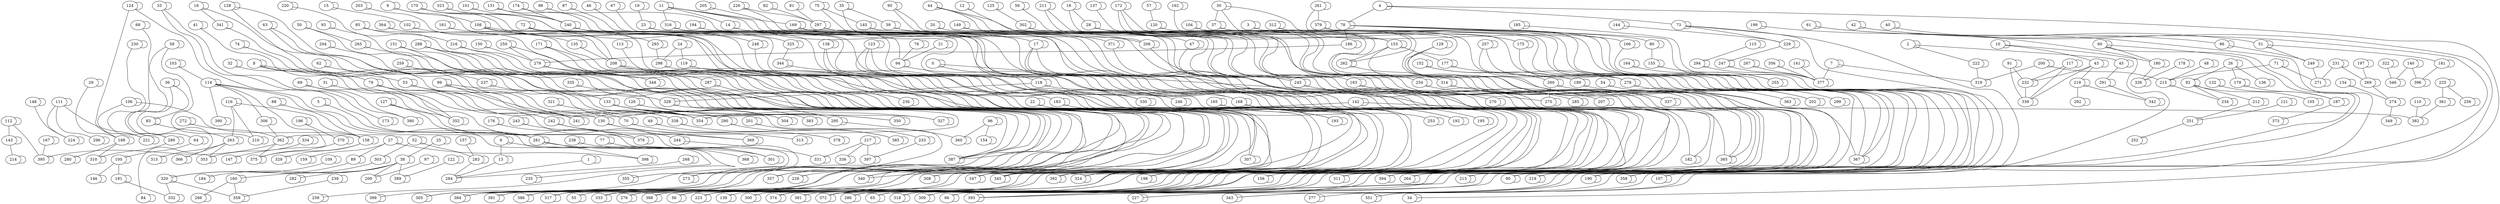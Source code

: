 graph "" {
	0	[Label=actually];
	0 -- 0	[weight=1.0000000000000002];
	118	[Label=getting];
	0 -- 118	[weight=0.5184793719059364];
	275	[Label=rest];
	0 -- 275	[weight=0.4917943148790059];
	1	[Label=afraid];
	1 -- 1	[weight=0.9999999999999999];
	284	[Label=running];
	1 -- 284	[weight=0.7430850123685239];
	2	[Label=air];
	2 -- 2	[weight=1.0];
	45	[Label=chair];
	2 -- 45	[weight=0.6727389260025353];
	222	[Label=nearby];
	2 -- 222	[weight=0.6234423742135993];
	3	[Label=alleycat];
	3 -- 3	[weight=1.0];
	393	[Label=worried];
	3 -- 393	[weight=0.35176992980293];
	4	[Label=anxious];
	4 -- 4	[weight=1.0];
	34	[Label=business];
	4 -- 34	[weight=0.6382157398302972];
	73	[Label=different];
	4 -- 73	[weight=0.5900364033755962];
	78	[Label=doors];
	4 -- 78	[weight=0.6340562818449448];
	5	[Label=anybody];
	5 -- 5	[weight=1.0000000000000002];
	281	[Label=rooms];
	5 -- 281	[weight=0.6287276913113607];
	6	[Label=apartment];
	6 -- 6	[weight=1.0000000000000004];
	13	[Label=away];
	6 -- 13	[weight=0.40933992674790703];
	301	[Label=shut];
	6 -- 301	[weight=0.8988728133355836];
	7	[Label=apparently];
	7 -- 7	[weight=0.9999999999999998];
	319	[Label=step];
	7 -- 319	[weight=0.6035989420491631];
	377	[Label=watch];
	7 -- 377	[weight=0.6157561174951187];
	8	[Label=area];
	8 -- 8	[weight=1.0];
	53	[Label=clothes];
	8 -- 53	[weight=0.5310673304967831];
	79	[Label=downtown];
	8 -- 79	[weight=0.6576168812175167];
	355	[Label=truck];
	8 -- 355	[weight=0.5018765678492997];
	9	[Label=ask];
	9 -- 9	[weight=1.0000000000000004];
	55	[Label=comes];
	9 -- 55	[weight=0.4252949275755974];
	108	[Label=forward];
	9 -- 108	[weight=0.8374298068238366];
	10	[Label=asks];
	10 -- 10	[weight=1.0];
	43	[Label=center];
	10 -- 43	[weight=0.4741146021460774];
	180	[Label=library];
	10 -- 180	[weight=0.7693738415573754];
	11	[Label=attention];
	11 -- 11	[weight=1.0000000000000002];
	14	[Label=awkward];
	11 -- 14	[weight=0.477410486086412];
	139	[Label=hand];
	11 -- 139	[weight=0.7095253153514114];
	169	[Label=kitchen];
	11 -- 169	[weight=0.6278545009259425];
	300	[Label=shows];
	11 -- 300	[weight=0.6217374445657617];
	316	[Label=starts];
	11 -- 316	[weight=0.5084429031686717];
	12	[Label=aware];
	12 -- 12	[weight=1.0000000000000002];
	365	[Label=visit];
	12 -- 365	[weight=0.9918607762864173];
	13 -- 13	[weight=0.9999999999999999];
	13 -- 284	[weight=0.5325508926936908];
	14 -- 14	[weight=1.0];
	17	[Label=bathroom];
	14 -- 17	[weight=0.7546619730560091];
	15	[Label=bad];
	15 -- 15	[weight=1.0000000000000002];
	102	[Label=feeling];
	15 -- 102	[weight=0.998518142573156];
	16	[Label=bag];
	16 -- 16	[weight=1.0];
	341	[Label=telling];
	16 -- 341	[weight=0.6228626739510776];
	399	[Label=younger];
	16 -- 399	[weight=0.7075234436136909];
	17 -- 17	[weight=1.0];
	56	[Label=comfortable];
	17 -- 56	[weight=0.9271494361834621];
	198	[Label=make];
	17 -- 198	[weight=0.618033075539047];
	223	[Label=neat];
	17 -- 223	[weight=0.6329558422289242];
	18	[Label=bed];
	18 -- 18	[weight=1.0];
	28	[Label=bright];
	18 -- 28	[weight=0.38521412293509644];
	65	[Label=cut];
	18 -- 65	[weight=0.9993082706025995];
	19	[Label=bedroom];
	19 -- 19	[weight=1.0];
	23	[Label=black];
	19 -- 23	[weight=0.9416827337506447];
	20	[Label=better];
	20 -- 20	[weight=0.9999999999999998];
	182	[Label=lights];
	20 -- 182	[weight=0.8421832738674153];
	21	[Label=big];
	21 -- 21	[weight=1.0000000000000002];
	94	[Label=fact];
	21 -- 94	[weight=0.7191527242671523];
	22	[Label=bit];
	22 -- 22	[weight=0.9999999999999999];
	193	[Label=looks];
	22 -- 193	[weight=0.9675632810611516];
	23 -- 23	[weight=1.0];
	324	[Label=straight];
	23 -- 324	[weight=0.7234930986671414];
	388	[Label=wonder];
	23 -- 388	[weight=0.6322526226728804];
	24	[Label=blonde];
	24 -- 24	[weight=0.9999999999999997];
	119	[Label=girl];
	24 -- 119	[weight=0.9956607114710626];
	298	[Label=short];
	24 -- 298	[weight=0.5455681905104807];
	25	[Label=blue];
	25 -- 25	[weight=1.0000000000000002];
	38	[Label=cars];
	25 -- 38	[weight=0.7992275766921279];
	26	[Label=boy];
	26 -- 26	[weight=0.9999999999999999];
	92	[Label=face];
	26 -- 92	[weight=0.9711051629631222];
	136	[Label=hair];
	26 -- 136	[weight=0.9239545291171968];
	179	[Label=let];
	26 -- 179	[weight=0.46802690940786507];
	27	[Label=break];
	27 -- 27	[weight=0.9999999999999997];
	89	[Label=everybody];
	27 -- 89	[weight=0.5014370635639898];
	159	[Label=including];
	27 -- 159	[weight=0.5972492672162015];
	398	[Label=young];
	27 -- 398	[weight=0.6976336893559213];
	28 -- 28	[weight=1.0];
	153	[Label=hotel];
	28 -- 153	[weight=0.4465802136192771];
	318	[Label=staying];
	28 -- 318	[weight=0.46424370925203845];
	29	[Label=broken];
	29 -- 29	[weight=1.0];
	188	[Label=living];
	29 -- 188	[weight=0.9798951956377036];
	30	[Label=brother];
	30 -- 30	[weight=1.0];
	37	[Label=care];
	30 -- 37	[weight=0.483541617508012];
	66	[Label=dad];
	30 -- 66	[weight=0.9027698658248398];
	213	[Label=mom];
	30 -- 213	[weight=0.9916841025868752];
	31	[Label=building];
	31 -- 31	[weight=0.9999999999999997];
	352	[Label=trees];
	31 -- 352	[weight=0.6760817509780115];
	32	[Label=buildings];
	32 -- 32	[weight=1.0000000000000002];
	32 -- 355	[weight=0.9883529050593678];
	33	[Label=bus];
	33 -- 33	[weight=1.0];
	173	[Label=late];
	33 -- 173	[weight=0.9958089975818197];
	380	[Label=way];
	33 -- 380	[weight=0.2910485312983738];
	34 -- 34	[weight=1.0];
	35	[Label=came];
	35 -- 35	[weight=1.0];
	39	[Label=case];
	35 -- 39	[weight=0.5472627877010482];
	374	[Label=wanted];
	35 -- 374	[weight=0.8473030661060983];
	36	[Label=car];
	36 -- 36	[weight=1.0];
	83	[Label=drive];
	36 -- 83	[weight=0.6237738330032475];
	84	[Label=driving];
	36 -- 84	[weight=0.9982937811850168];
	37 -- 37	[weight=1.0000000000000002];
	367	[Label=wait];
	37 -- 367	[weight=0.7141026651649189];
	38 -- 38	[weight=0.9999999999999999];
	160	[Label=inside];
	38 -- 160	[weight=0.8405475162758617];
	184	[Label=line];
	38 -- 184	[weight=0.8164482674474169];
	209	[Label=middle];
	38 -- 209	[weight=0.8754079377254194];
	282	[Label=round];
	38 -- 282	[weight=0.49931109011673086];
	389	[Label=wondering];
	38 -- 389	[weight=0.7340444076436743];
	39 -- 39	[weight=1.0];
	47	[Label=change];
	39 -- 47	[weight=0.5052628836556491];
	40	[Label=cat];
	40 -- 40	[weight=0.9999999999999998];
	351	[Label=tree];
	40 -- 351	[weight=0.9743430877884335];
	41	[Label=catch];
	41 -- 41	[weight=1.0];
	130	[Label=green];
	41 -- 130	[weight=0.8760589585440383];
	42	[Label=cats];
	42 -- 42	[weight=1.0000000000000002];
	51	[Label=clear];
	42 -- 51	[weight=0.5643851303361143];
	42 -- 351	[weight=0.964461039384316];
	43 -- 43	[weight=1.0];
	219	[Label=movie];
	43 -- 219	[weight=0.543235403188848];
	232	[Label=office];
	43 -- 232	[weight=0.6211508112247666];
	339	[Label=tall];
	43 -- 339	[weight=0.6211508112247666];
	44	[Label=certainly];
	44 -- 44	[weight=1.0];
	254	[Label=places];
	44 -- 254	[weight=0.5138933500567507];
	44 -- 365	[weight=0.5819771911198195];
	372	[Label=walls];
	44 -- 372	[weight=0.5223541848323829];
	45 -- 45	[weight=1.0];
	291	[Label=seat];
	45 -- 291	[weight=0.6290225308066782];
	46	[Label=chairs];
	46 -- 46	[weight=1.0];
	392	[Label=working];
	46 -- 392	[weight=0.7563972687358744];
	47 -- 47	[weight=1.0000000000000002];
	245	[Label=past];
	47 -- 245	[weight=0.6563379921477859];
	48	[Label=check];
	48 -- 48	[weight=1.0000000000000002];
	215	[Label=money];
	48 -- 215	[weight=0.9983544819899551];
	49	[Label=city];
	49 -- 49	[weight=1.0];
	378	[Label=watching];
	49 -- 378	[weight=0.877967579278105];
	50	[Label=class];
	50 -- 50	[weight=1.0];
	265	[Label=ready];
	50 -- 265	[weight=0.48615845370708705];
	273	[Label=remember];
	50 -- 273	[weight=0.9471177348627005];
	51 -- 51	[weight=0.9999999999999996];
	181	[Label=light];
	51 -- 181	[weight=0.43775688586937106];
	249	[Label=pick];
	51 -- 249	[weight=0.5181603207191476];
	52	[Label=close];
	52 -- 52	[weight=0.9999999999999998];
	283	[Label=run];
	52 -- 283	[weight=0.6220325885045699];
	303	[Label=sitting];
	52 -- 303	[weight=0.5171935348747838];
	53 -- 53	[weight=0.9999999999999996];
	70	[Label=definitely];
	53 -- 70	[weight=0.6230951515075958];
	338	[Label=talking];
	53 -- 338	[weight=0.5555796947587184];
	54	[Label=come];
	54 -- 54	[weight=0.9999999999999999];
	202	[Label=maybe];
	54 -- 202	[weight=0.5016963912250391];
	55 -- 55	[weight=0.9999999999999997];
	56 -- 56	[weight=1.0];
	57	[Label=coming];
	57 -- 57	[weight=0.9999999999999999];
	120	[Label=girls];
	57 -- 120	[weight=0.4949397799184835];
	58	[Label=concerned];
	58 -- 58	[weight=0.9999999999999999];
	64	[Label=course];
	58 -- 64	[weight=0.5215643698633333];
	210	[Label=mind];
	58 -- 210	[weight=0.5171079291390109];
	59	[Label=conversation];
	59 -- 59	[weight=1.0];
	314	[Label=start];
	59 -- 314	[weight=0.7958290037355665];
	60	[Label=corner];
	60 -- 60	[weight=0.9999999999999998];
	60 -- 180	[weight=0.9061420873079356];
	277	[Label=right];
	60 -- 277	[weight=0.5772658146097797];
	358	[Label=turn];
	60 -- 358	[weight=0.8113647923033762];
	61	[Label=counter];
	61 -- 61	[weight=1.0];
	86	[Label=eat];
	61 -- 86	[weight=0.8544742896249888];
	107	[Label=food];
	61 -- 107	[weight=0.9926602954154842];
	62	[Label=country];
	62 -- 62	[weight=1.0];
	237	[Label=ones];
	62 -- 237	[weight=0.7082778205408058];
	63	[Label=couple];
	63 -- 63	[weight=0.9999999999999999];
	133	[Label=guess];
	63 -- 133	[weight=0.581053157683802];
	387	[Label=women];
	63 -- 387	[weight=0.5177548017963738];
	64 -- 64	[weight=1.0000000000000002];
	100	[Label=father];
	64 -- 100	[weight=0.7598576320929784];
	65 -- 65	[weight=1.0];
	66 -- 66	[weight=0.9999999999999999];
	67	[Label=dark];
	67 -- 67	[weight=1.0000000000000002];
	67 -- 392	[weight=0.48907004390278136];
	68	[Label=day];
	68 -- 68	[weight=1.0];
	289	[Label=scene];
	68 -- 289	[weight=0.9917574916808243];
	69	[Label=decide];
	69 -- 69	[weight=1.0000000000000002];
	69 -- 352	[weight=0.4977904567584083];
	69 -- 380	[weight=0.45929844966911465];
	70 -- 70	[weight=1.0000000000000002];
	70 -- 378	[weight=0.6474864735709136];
	71	[Label=desk];
	71 -- 71	[weight=1.0];
	71 -- 215	[weight=0.5013405732952794];
	271	[Label=regular];
	71 -- 271	[weight=0.7242397008135304];
	72	[Label=did];
	72 -- 72	[weight=1.0000000000000004];
	183	[Label=like];
	72 -- 183	[weight=0.44446247066325767];
	345	[Label=think];
	72 -- 345	[weight=0.4763980641943573];
	73 -- 73	[weight=1.0];
	190	[Label=look];
	73 -- 190	[weight=0.5073151855237719];
	229	[Label=notice];
	73 -- 229	[weight=0.8093217813685624];
	343	[Label=thing];
	73 -- 343	[weight=0.7407167869651469];
	74	[Label=does];
	74 -- 74	[weight=1.0000000000000002];
	74 -- 338	[weight=0.43410664872430593];
	75	[Label=dog];
	75 -- 75	[weight=1.0];
	145	[Label=head];
	75 -- 145	[weight=0.981051285253194];
	206	[Label=meet];
	75 -- 206	[weight=0.47737840502619894];
	76	[Label=doing];
	76 -- 76	[weight=1.0];
	76 -- 94	[weight=0.7158174168220549];
	77	[Label=door];
	77 -- 77	[weight=1.0];
	77 -- 301	[weight=0.9932397410569478];
	78 -- 78	[weight=0.9999999999999999];
	80	[Label=dream];
	78 -- 80	[weight=0.6370535201961786];
	90	[Label=exactly];
	78 -- 90	[weight=0.5239787586817423];
	166	[Label=kid];
	78 -- 166	[weight=0.9567136860782376];
	186	[Label=live];
	78 -- 186	[weight=0.5980919718128558];
	227	[Label=nice];
	78 -- 227	[weight=0.560820194347813];
	79 -- 79	[weight=0.9999999999999999];
	241	[Label=park];
	79 -- 241	[weight=0.9009750333800598];
	242	[Label=parking];
	79 -- 242	[weight=0.9557664741341169];
	79 -- 352	[weight=0.753530596812052];
	80 -- 80	[weight=0.9999999999999999];
	155	[Label=houses];
	80 -- 155	[weight=0.648860351884157];
	81	[Label=dress];
	81 -- 81	[weight=0.9999999999999998];
	297	[Label=shirt];
	81 -- 297	[weight=0.9841832955285656];
	82	[Label=dressed];
	82 -- 82	[weight=0.9999999999999997];
	82 -- 297	[weight=0.6860510383613873];
	83 -- 83	[weight=0.9999999999999999];
	263	[Label=quiet];
	83 -- 263	[weight=0.4186858516963489];
	84 -- 84	[weight=1.0000000000000002];
	85	[Label=early];
	85 -- 85	[weight=0.9999999999999999];
	216	[Label=morning];
	85 -- 216	[weight=0.921669299076044];
	384	[Label=window];
	85 -- 384	[weight=0.5061118866971773];
	86 -- 86	[weight=1.0];
	86 -- 249	[weight=0.4962378895070191];
	87	[Label=end];
	87 -- 87	[weight=0.9999999999999999];
	87 -- 94	[weight=0.5819983393288786];
	88	[Label=especially];
	88 -- 88	[weight=1.0000000000000002];
	158	[Label=idea];
	88 -- 158	[weight=0.6496205235041977];
	89 -- 89	[weight=1.0];
	320	[Label=steps];
	89 -- 320	[weight=0.5462677317198403];
	90 -- 90	[weight=1.0];
	91	[Label=expect];
	91 -- 91	[weight=0.9999999999999998];
	91 -- 232	[weight=0.5785761833390668];
	91 -- 339	[weight=0.5785761833390668];
	92 -- 92	[weight=1.0];
	105	[Label=fine];
	92 -- 105	[weight=0.5834701039032877];
	212	[Label=mirror];
	92 -- 212	[weight=0.7677174303034667];
	234	[Label=okay];
	92 -- 234	[weight=0.5069173679807341];
	93	[Label=facing];
	93 -- 93	[weight=0.9999999999999997];
	93 -- 384	[weight=0.9315123406722061];
	94 -- 94	[weight=1.0000000000000002];
	168	[Label=kind];
	94 -- 168	[weight=0.8266464413107601];
	95	[Label=fair];
	95 -- 95	[weight=1.0];
	95 -- 182	[weight=0.8179563043782233];
	95 -- 245	[weight=0.5548107604506826];
	96	[Label=family];
	96 -- 96	[weight=0.9999999999999999];
	154	[Label=house];
	96 -- 154	[weight=0.7527527991302009];
	360	[Label=tv];
	96 -- 360	[weight=0.6121139180000414];
	97	[Label=fancy];
	97 -- 97	[weight=1.0000000000000002];
	97 -- 209	[weight=0.8721282214376671];
	98	[Label=far];
	98 -- 98	[weight=1.0000000000000002];
	98 -- 392	[weight=0.5232217006366422];
	99	[Label=fast];
	99 -- 99	[weight=1.0000000000000002];
	99 -- 241	[weight=0.5868268168822354];
	328	[Label=suddenly];
	99 -- 328	[weight=0.7266285349312086];
	354	[Label=trouble];
	99 -- 354	[weight=0.6352185607718299];
	100 -- 100	[weight=0.9999999999999999];
	146	[Label=hear];
	100 -- 146	[weight=0.9201599604503462];
	191	[Label=looked];
	100 -- 191	[weight=0.5116136743208946];
	101	[Label=feel];
	101 -- 101	[weight=0.9999999999999999];
	240	[Label=paper];
	101 -- 240	[weight=0.45262851102592055];
	102 -- 102	[weight=1.0000000000000002];
	135	[Label=guys];
	102 -- 135	[weight=0.6238299438420313];
	103	[Label=figure];
	103 -- 103	[weight=0.9999999999999999];
	114	[Label=furniture];
	103 -- 114	[weight=0.49247052660889357];
	104	[Label=finally];
	104 -- 104	[weight=0.9999999999999998];
	175	[Label=leave];
	104 -- 175	[weight=0.7737962919547361];
	105 -- 105	[weight=0.9999999999999998];
	106	[Label=floor];
	106 -- 106	[weight=1.0];
	106 -- 158	[weight=0.8250725025581076];
	221	[Label=near];
	106 -- 221	[weight=0.6329019568137385];
	107 -- 107	[weight=1.0];
	108 -- 108	[weight=1.0];
	293	[Label=seeing];
	108 -- 293	[weight=0.9659447986964134];
	333	[Label=tables];
	108 -- 333	[weight=0.6544982086485446];
	347	[Label=thinks];
	108 -- 347	[weight=0.6067227891371284];
	109	[Label=friend];
	109 -- 109	[weight=1.0000000000000002];
	109 -- 320	[weight=0.8100730301321489];
	110	[Label=friendly];
	110 -- 110	[weight=1.0000000000000002];
	382	[Label=went];
	110 -- 382	[weight=0.4219377148270177];
	111	[Label=friends];
	111 -- 111	[weight=0.9999999999999999];
	111 -- 221	[weight=0.5135966514708095];
	224	[Label=need];
	111 -- 224	[weight=0.92068085302291];
	296	[Label=setting];
	111 -- 296	[weight=0.5960714350212288];
	112	[Label=fun];
	112 -- 112	[weight=0.9999999999999998];
	143	[Label=hard];
	112 -- 143	[weight=0.48003083682717446];
	395	[Label=yard];
	112 -- 395	[weight=0.5873725319787862];
	113	[Label=funny];
	113 -- 113	[weight=1.0];
	386	[Label=woman];
	113 -- 386	[weight=0.8157512764281543];
	114 -- 114	[weight=1.0000000000000002];
	147	[Label=heavy];
	114 -- 147	[weight=0.7720970344359837];
	235	[Label=old];
	114 -- 235	[weight=0.5489474276252754];
	258	[Label=probably];
	114 -- 258	[weight=0.5139910376816076];
	306	[Label=somewhat];
	114 -- 306	[weight=0.4902141992073022];
	390	[Label=wood];
	114 -- 390	[weight=0.9959226244403684];
	115	[Label=garage];
	115 -- 115	[weight=0.9999999999999998];
	294	[Label=seen];
	115 -- 294	[weight=0.7218000058615018];
	116	[Label=george];
	116 -- 116	[weight=1.0];
	116 -- 158	[weight=0.6374238752966656];
	116 -- 210	[weight=0.6345461108358588];
	116 -- 263	[weight=0.6264522946122342];
	117	[Label=gets];
	117 -- 117	[weight=0.9999999999999998];
	117 -- 232	[weight=0.5200891824609037];
	117 -- 339	[weight=0.5200891824609037];
	118 -- 118	[weight=0.9999999999999998];
	253	[Label=place];
	118 -- 253	[weight=0.47485419371898496];
	118 -- 328	[weight=0.5050128966744709];
	119 -- 119	[weight=0.9999999999999999];
	317	[Label=stay];
	119 -- 317	[weight=0.5149644961594221];
	120 -- 120	[weight=1.0000000000000002];
	278	[Label=road];
	120 -- 278	[weight=0.9858164627932932];
	121	[Label=glass];
	121 -- 121	[weight=0.9999999999999999];
	251	[Label=piece];
	121 -- 251	[weight=0.9807355644499036];
	122	[Label=goes];
	122 -- 122	[weight=0.9999999999999997];
	122 -- 389	[weight=0.49107256072837574];
	123	[Label=going];
	123 -- 123	[weight=0.9999999999999998];
	123 -- 168	[weight=0.7411723283994842];
	246	[Label=people];
	123 -- 246	[weight=0.7544909433966492];
	330	[Label=sure];
	123 -- 330	[weight=0.6860539320732869];
	124	[Label=gone];
	124 -- 124	[weight=1.0];
	124 -- 188	[weight=0.5050848963921891];
	124 -- 281	[weight=0.5479562300815601];
	125	[Label=good];
	125 -- 125	[weight=1.0000000000000002];
	302	[Label=sit];
	125 -- 302	[weight=0.7201907184864856];
	126	[Label=got];
	126 -- 126	[weight=1.0];
	350	[Label=town];
	126 -- 350	[weight=0.5889982182697562];
	127	[Label=gotten];
	127 -- 127	[weight=0.9999999999999999];
	127 -- 281	[weight=0.5415505506867838];
	376	[Label=wants];
	127 -- 376	[weight=0.5467506174396013];
	128	[Label=grab];
	128 -- 128	[weight=1.0];
	327	[Label=stuff];
	128 -- 327	[weight=0.5240054086408767];
	128 -- 354	[weight=0.8753853152967831];
	129	[Label=great];
	129 -- 129	[weight=1.0000000000000002];
	129 -- 367	[weight=0.5944737609385625];
	129 -- 372	[weight=0.5229155293125746];
	130 -- 130	[weight=1.0];
	313	[Label=standing];
	130 -- 313	[weight=0.4890096868322182];
	369	[Label=walk];
	130 -- 369	[weight=0.6172489604933594];
	131	[Label=ground];
	131 -- 131	[weight=0.9999999999999999];
	131 -- 240	[weight=0.5730913857296154];
	131 -- 388	[weight=0.5375165525263851];
	132	[Label=group];
	132 -- 132	[weight=1.0];
	187	[Label=lives];
	132 -- 187	[weight=0.9928334264173956];
	133 -- 133	[weight=1.0000000000000002];
	295	[Label=set];
	133 -- 295	[weight=0.48250552212310954];
	304	[Label=small];
	133 -- 304	[weight=0.70289667464931];
	133 -- 327	[weight=0.6329555130731357];
	133 -- 350	[weight=0.7603979947852039];
	383	[Label=white];
	133 -- 383	[weight=0.8733623296609716];
	134	[Label=guy];
	134 -- 134	[weight=1.0];
	274	[Label=reminds];
	134 -- 274	[weight=0.38225188081777167];
	135 -- 135	[weight=0.9999999999999999];
	208	[Label=men];
	135 -- 208	[weight=0.6630768393427455];
	136 -- 136	[weight=0.9999999999999999];
	137	[Label=hall];
	137 -- 137	[weight=0.9999999999999999];
	137 -- 153	[weight=0.8547263546113378];
	138	[Label=hallway];
	138 -- 138	[weight=1.0];
	276	[Label=restaurant];
	138 -- 276	[weight=0.9925046488328529];
	138 -- 333	[weight=0.5066908394375217];
	139 -- 139	[weight=0.9999999999999997];
	140	[Label=hands];
	140 -- 140	[weight=1.0];
	346	[Label=thinking];
	140 -- 346	[weight=0.8607293427007648];
	396	[Label=yellow];
	140 -- 396	[weight=0.49111932051427803];
	141	[Label=hanging];
	141 -- 141	[weight=1.0];
	141 -- 377	[weight=0.6314992040157892];
	142	[Label=happened];
	142 -- 142	[weight=0.9999999999999998];
	142 -- 354	[weight=0.5682641571124502];
	142 -- 382	[weight=0.5587634596263051];
	143 -- 143	[weight=0.9999999999999998];
	214	[Label=moment];
	143 -- 214	[weight=0.9314856842218634];
	144	[Label=having];
	144 -- 144	[weight=0.9999999999999998];
	144 -- 229	[weight=0.4927629695412251];
	145 -- 145	[weight=0.9999999999999998];
	156	[Label=huge];
	145 -- 156	[weight=0.45605663592747236];
	146 -- 146	[weight=1.0000000000000002];
	147 -- 147	[weight=0.9999999999999999];
	148	[Label=help];
	148 -- 148	[weight=1.0000000000000002];
	148 -- 224	[weight=0.5400005893273877];
	149	[Label=helping];
	149 -- 149	[weight=0.9999999999999999];
	163	[Label=jenny];
	149 -- 163	[weight=0.5129696010043544];
	149 -- 365	[weight=0.8316813621416796];
	150	[Label=high];
	150 -- 150	[weight=1.0];
	279	[Label=roof];
	150 -- 279	[weight=0.7748414242115799];
	151	[Label=hold];
	151 -- 151	[weight=0.9999999999999997];
	305	[Label=somebody];
	151 -- 305	[weight=0.5453841028553702];
	357	[Label=trying];
	151 -- 357	[weight=0.6489281906374514];
	152	[Label=home];
	152 -- 152	[weight=1.0000000000000002];
	189	[Label=long];
	152 -- 189	[weight=0.48647656840100434];
	260	[Label=pull];
	152 -- 260	[weight=0.6337972063359001];
	153 -- 153	[weight=1.0];
	177	[Label=leaving];
	153 -- 177	[weight=0.48585228614009995];
	262	[Label=putting];
	153 -- 262	[weight=0.5188572283805546];
	311	[Label=stairs];
	153 -- 311	[weight=0.9749554687131978];
	154 -- 154	[weight=1.0];
	155 -- 155	[weight=1.0];
	255	[Label=point];
	155 -- 255	[weight=0.9942280997914756];
	156 -- 156	[weight=0.9999999999999999];
	157	[Label=hurt];
	157 -- 157	[weight=1.0000000000000002];
	157 -- 283	[weight=0.9913101655634117];
	158 -- 158	[weight=1.0];
	329	[Label=supposed];
	158 -- 329	[weight=0.6608805684430912];
	375	[Label=wanting];
	158 -- 375	[weight=0.5560634019743165];
	159 -- 159	[weight=1.0];
	160 -- 160	[weight=1.0000000000000002];
	266	[Label=real];
	160 -- 266	[weight=0.4735283697298698];
	359	[Label=turns];
	160 -- 359	[weight=0.48586860283573036];
	161	[Label=instead];
	161 -- 161	[weight=1.0];
	161 -- 208	[weight=0.7870739210924207];
	162	[Label=interesting];
	162 -- 162	[weight=0.9999999999999999];
	162 -- 367	[weight=0.9346566615283187];
	163 -- 163	[weight=0.9999999999999999];
	207	[Label=meeting];
	163 -- 207	[weight=0.9420964414605059];
	285	[Label=said];
	163 -- 285	[weight=0.863636647609333];
	164	[Label=job];
	164 -- 164	[weight=1.0];
	164 -- 255	[weight=0.6273315537036355];
	165	[Label=just];
	165 -- 165	[weight=1.0000000000000002];
	192	[Label=looking];
	165 -- 192	[weight=0.6187515133508543];
	166 -- 166	[weight=0.9999999999999999];
	218	[Label=moved];
	166 -- 218	[weight=0.711303170220165];
	167	[Label=kids];
	167 -- 167	[weight=1.0];
	167 -- 395	[weight=0.6020578102605022];
	168 -- 168	[weight=1.0];
	168 -- 192	[weight=0.6131482644033401];
	195	[Label=lot];
	168 -- 195	[weight=0.7755976373471364];
	169 -- 169	[weight=1.0000000000000002];
	169 -- 206	[weight=0.5275794465084123];
	371	[Label=wall];
	169 -- 371	[weight=0.6624731629100763];
	170	[Label=know];
	170 -- 170	[weight=1.0];
	307	[Label=soon];
	170 -- 307	[weight=0.5380540130839535];
	170 -- 330	[weight=0.5963676018042711];
	170 -- 345	[weight=0.5091554408580691];
	171	[Label=knows];
	171 -- 171	[weight=0.9999999999999996];
	340	[Label=tell];
	171 -- 340	[weight=0.686139373208963];
	391	[Label=work];
	171 -- 391	[weight=0.8005132719121557];
	172	[Label=large];
	172 -- 172	[weight=1.0];
	172 -- 262	[weight=0.4824699718407181];
	309	[Label=space];
	172 -- 309	[weight=0.47859202364713166];
	394	[Label=wrong];
	172 -- 394	[weight=0.5318404787561682];
	173 -- 173	[weight=1.0];
	174	[Label=later];
	174 -- 174	[weight=1.0];
	174 -- 240	[weight=0.5335402862450844];
	174 -- 393	[weight=0.4316459887571524];
	175 -- 175	[weight=1.0];
	175 -- 367	[weight=0.9624170250287493];
	176	[Label=leaves];
	176 -- 176	[weight=0.9999999999999999];
	176 -- 376	[weight=0.9168962347007513];
	177 -- 177	[weight=1.0];
	177 -- 278	[weight=0.6978459602035315];
	178	[Label=left];
	178 -- 178	[weight=1.0000000000000002];
	326	[Label=street];
	178 -- 326	[weight=0.6982982375192077];
	179 -- 179	[weight=0.9999999999999998];
	179 -- 187	[weight=0.4925305801517695];
	180 -- 180	[weight=1.0000000000000002];
	180 -- 326	[weight=0.8711697059568981];
	181 -- 181	[weight=1.0];
	181 -- 396	[weight=0.9486682877591149];
	182 -- 182	[weight=1.0000000000000002];
	183 -- 183	[weight=0.9999999999999997];
	183 -- 193	[weight=0.7841401222991397];
	184 -- 184	[weight=1.0];
	185	[Label=little];
	185 -- 185	[weight=1.0];
	185 -- 227	[weight=0.4427905672172359];
	186 -- 186	[weight=0.9999999999999998];
	186 -- 279	[weight=0.527356061667256];
	187 -- 187	[weight=1.0];
	373	[Label=want];
	187 -- 373	[weight=0.4359631549570138];
	188 -- 188	[weight=1.0];
	280	[Label=room];
	188 -- 280	[weight=0.959269753901493];
	310	[Label=staff];
	188 -- 310	[weight=0.7420058030491671];
	189 -- 189	[weight=1.0];
	189 -- 202	[weight=0.5069590206668892];
	190 -- 190	[weight=1.0000000000000002];
	191 -- 191	[weight=1.0000000000000002];
	332	[Label=table];
	191 -- 332	[weight=0.5232297078109454];
	192 -- 192	[weight=1.0];
	193 -- 193	[weight=1.0];
	194	[Label=lori];
	194 -- 194	[weight=0.9999999999999999];
	194 -- 223	[weight=0.5001661719911326];
	195 -- 195	[weight=1.0];
	196	[Label=lots];
	196 -- 196	[weight=1.0];
	370	[Label=walking];
	196 -- 370	[weight=0.9975540547075147];
	197	[Label=lt];
	197 -- 197	[weight=1.0];
	269	[Label=reason];
	197 -- 269	[weight=0.9795077365073156];
	198 -- 198	[weight=0.9999999999999997];
	199	[Label=makes];
	199 -- 199	[weight=0.9999999999999999];
	199 -- 343	[weight=0.5799064193585751];
	200	[Label=making];
	200 -- 200	[weight=1.0];
	200 -- 215	[weight=0.5325685768130997];
	200 -- 319	[weight=0.6593875539117359];
	201	[Label=man];
	201 -- 201	[weight=1.0];
	233	[Label=oh];
	201 -- 233	[weight=0.9805409984597505];
	202 -- 202	[weight=0.9999999999999997];
	203	[Label=mean];
	203 -- 203	[weight=1.0000000000000002];
	203 -- 208	[weight=0.8598726201361993];
	204	[Label=means];
	204 -- 204	[weight=0.9999999999999999];
	204 -- 387	[weight=0.7996340931333968];
	205	[Label=meant];
	205 -- 205	[weight=1.0];
	205 -- 374	[weight=0.5891724143729278];
	206 -- 206	[weight=1.0];
	206 -- 245	[weight=0.5690879380974956];
	207 -- 207	[weight=0.9999999999999999];
	208 -- 208	[weight=1.0];
	236	[Label=older];
	208 -- 236	[weight=0.5462657185746466];
	208 -- 307	[weight=0.5101297271230221];
	208 -- 317	[weight=0.5131273206245053];
	209 -- 209	[weight=0.9999999999999999];
	210 -- 210	[weight=1.0];
	211	[Label=minute];
	211 -- 211	[weight=1.0];
	286	[Label=say];
	211 -- 286	[weight=0.6260101505039584];
	211 -- 314	[weight=0.8962164676721235];
	212 -- 212	[weight=0.9999999999999998];
	212 -- 251	[weight=0.4782442048195846];
	213 -- 213	[weight=0.9999999999999999];
	214 -- 214	[weight=1.0000000000000002];
	215 -- 215	[weight=1.0];
	215 -- 234	[weight=0.5897414126237792];
	216 -- 216	[weight=0.9999999999999998];
	228	[Label=night];
	216 -- 228	[weight=0.844790897840135];
	216 -- 391	[weight=0.7278258757578289];
	217	[Label=mother];
	217 -- 217	[weight=1.0000000000000002];
	331	[Label=surprised];
	217 -- 331	[weight=0.576091394042735];
	336	[Label=taking];
	217 -- 336	[weight=0.48788214081048514];
	397	[Label=yes];
	217 -- 397	[weight=0.8821008069310776];
	218 -- 218	[weight=1.0];
	219 -- 219	[weight=1.0000000000000002];
	292	[Label=seats];
	219 -- 292	[weight=0.9357370133758879];
	342	[Label=theater];
	219 -- 342	[weight=0.9753155562048608];
	220	[Label=moving];
	220 -- 220	[weight=1.0000000000000004];
	220 -- 384	[weight=0.7910800560212718];
	221 -- 221	[weight=1.0];
	222 -- 222	[weight=0.9999999999999998];
	222 -- 319	[weight=0.7837936655990084];
	223 -- 223	[weight=1.0000000000000002];
	224 -- 224	[weight=0.9999999999999999];
	225	[Label=neighborhood];
	225 -- 225	[weight=1.0];
	256	[Label=porch];
	225 -- 256	[weight=0.8281616239213742];
	361	[Label=type];
	225 -- 361	[weight=0.4964476434821186];
	226	[Label=new];
	226 -- 226	[weight=1.0];
	226 -- 297	[weight=0.6354557305869442];
	226 -- 374	[weight=0.4936974624542148];
	227 -- 227	[weight=1.0000000000000002];
	228 -- 228	[weight=0.9999999999999998];
	229 -- 229	[weight=1.0000000000000002];
	247	[Label=person];
	229 -- 247	[weight=0.7147775139318507];
	230	[Label=number];
	230 -- 230	[weight=1.0000000000000002];
	230 -- 289	[weight=0.9859316858436752];
	231	[Label=odd];
	231 -- 231	[weight=1.0000000000000002];
	231 -- 269	[weight=0.7462918239456168];
	231 -- 271	[weight=0.5392816978808791];
	232 -- 232	[weight=1.0];
	232 -- 339	[weight=1.0];
	233 -- 233	[weight=1.0000000000000002];
	233 -- 397	[weight=0.5323186471599026];
	234 -- 234	[weight=1.0];
	235 -- 235	[weight=1.0000000000000004];
	236 -- 236	[weight=1.0];
	237 -- 237	[weight=0.9999999999999998];
	290	[Label=school];
	237 -- 290	[weight=0.43538364677582125];
	238	[Label=open];
	238 -- 238	[weight=1.0000000000000002];
	238 -- 301	[weight=0.7830575760606798];
	239	[Label=outside];
	239 -- 239	[weight=0.9999999999999999];
	239 -- 359	[weight=0.45778881279047356];
	240 -- 240	[weight=1.0000000000000002];
	248	[Label=phone];
	240 -- 248	[weight=0.6608866444300106];
	240 -- 347	[weight=0.6408209964461038];
	241 -- 241	[weight=1.0000000000000004];
	242 -- 242	[weight=0.9999999999999998];
	244	[Label=pass];
	242 -- 244	[weight=0.9767308588114331];
	242 -- 369	[weight=0.54789888632493];
	243	[Label=party];
	243 -- 243	[weight=1.0000000000000002];
	243 -- 376	[weight=0.9603041493713812];
	244 -- 244	[weight=1.0];
	244 -- 331	[weight=0.5872589226420019];
	245 -- 245	[weight=0.9999999999999998];
	270	[Label=red];
	245 -- 270	[weight=0.9808489404544825];
	246 -- 246	[weight=1.0000000000000002];
	247 -- 247	[weight=1.0];
	247 -- 377	[weight=0.5686783007548946];
	248 -- 248	[weight=1.0];
	248 -- 340	[weight=0.5631507204464447];
	249 -- 249	[weight=1.0000000000000002];
	249 -- 271	[weight=0.9947154671205329];
	250	[Label=picture];
	250 -- 250	[weight=1.0];
	250 -- 279	[weight=0.854683015761574];
	250 -- 386	[weight=0.5064072903828017];
	251 -- 251	[weight=1.0];
	252	[Label=pieces];
	251 -- 252	[weight=0.8935248317521569];
	252 -- 252	[weight=1.0000000000000002];
	253 -- 253	[weight=1.0];
	254 -- 254	[weight=1.0];
	337	[Label=talk];
	254 -- 337	[weight=0.681455631074627];
	255 -- 255	[weight=1.0];
	256 -- 256	[weight=1.0];
	257	[Label=pretty];
	257 -- 257	[weight=0.9999999999999998];
	264	[Label=quite];
	257 -- 264	[weight=0.5304709832353115];
	257 -- 278	[weight=0.9280243989936351];
	258 -- 258	[weight=1.0];
	259	[Label=problem];
	259 -- 259	[weight=0.9999999999999999];
	259 -- 387	[weight=0.6445205651495819];
	260 -- 260	[weight=1.0];
	260 -- 275	[weight=0.6529523395840844];
	363	[Label=used];
	260 -- 363	[weight=0.6147305316461589];
	261	[Label=purse];
	261 -- 261	[weight=1.0];
	379	[Label=water];
	261 -- 379	[weight=1.0];
	261 -- 393	[weight=0.43681672105727315];
	262 -- 262	[weight=1.0];
	262 -- 314	[weight=0.49676295582163577];
	263 -- 263	[weight=0.9999999999999999];
	315	[Label=started];
	263 -- 315	[weight=0.6895118239281808];
	353	[Label=trip];
	263 -- 353	[weight=0.990195658060449];
	366	[Label=visiting];
	263 -- 366	[weight=0.6567667548955773];
	264 -- 264	[weight=1.0];
	265 -- 265	[weight=1.0000000000000002];
	265 -- 305	[weight=0.5384787928583162];
	266 -- 266	[weight=0.9999999999999998];
	267	[Label=realize];
	267 -- 267	[weight=1.0];
	267 -- 377	[weight=0.7723307360422887];
	268	[Label=really];
	268 -- 268	[weight=1.0];
	268 -- 284	[weight=0.4703168565483409];
	269 -- 269	[weight=1.0];
	269 -- 274	[weight=0.5716068232427304];
	270 -- 270	[weight=0.9999999999999996];
	271 -- 271	[weight=1.0];
	272	[Label=remark];
	272 -- 272	[weight=0.9999999999999997];
	362	[Label=use];
	272 -- 362	[weight=0.6010520079734721];
	273 -- 273	[weight=0.9999999999999999];
	274 -- 274	[weight=0.9999999999999999];
	349	[Label=time];
	274 -- 349	[weight=0.4312086363540034];
	275 -- 275	[weight=0.9999999999999998];
	276 -- 276	[weight=0.9999999999999999];
	277 -- 277	[weight=1.0];
	278 -- 278	[weight=0.9999999999999998];
	299	[Label=shortly];
	278 -- 299	[weight=0.6966508158014086];
	279 -- 279	[weight=1.0000000000000002];
	287	[Label=saying];
	279 -- 287	[weight=0.6990518337534138];
	279 -- 357	[weight=0.6382361456199509];
	280 -- 280	[weight=0.9999999999999999];
	281 -- 281	[weight=1.0];
	368	[Label=waiting];
	281 -- 368	[weight=0.9272614794025775];
	281 -- 398	[weight=0.677944752283868];
	282 -- 282	[weight=0.9999999999999997];
	283 -- 283	[weight=1.0];
	283 -- 284	[weight=0.9696812778259059];
	284 -- 284	[weight=1.0000000000000004];
	285 -- 285	[weight=1.0];
	286 -- 286	[weight=0.9999999999999998];
	287 -- 287	[weight=1.0000000000000002];
	287 -- 387	[weight=0.5949909537622419];
	288	[Label=says];
	288 -- 288	[weight=1.0];
	288 -- 305	[weight=0.5476698836510401];
	288 -- 340	[weight=0.6749940470881898];
	348	[Label=thought];
	288 -- 348	[weight=0.4695716376702648];
	289 -- 289	[weight=1.0];
	289 -- 310	[weight=0.6470099704295529];
	290 -- 290	[weight=1.0];
	385	[Label=windows];
	290 -- 385	[weight=0.6425285714078768];
	291 -- 291	[weight=1.0];
	291 -- 342	[weight=0.6701250120465028];
	292 -- 292	[weight=1.0000000000000002];
	293 -- 293	[weight=0.9999999999999997];
	293 -- 298	[weight=0.6490246316264284];
	294 -- 294	[weight=1.0];
	294 -- 377	[weight=0.49535656822237084];
	295 -- 295	[weight=1.0];
	295 -- 360	[weight=0.4814420872821349];
	296 -- 296	[weight=1.0];
	297 -- 297	[weight=0.9999999999999997];
	381	[Label=wearing];
	297 -- 381	[weight=0.7074648991931117];
	298 -- 298	[weight=1.0000000000000002];
	308	[Label=sort];
	298 -- 308	[weight=0.5726063521978862];
	299 -- 299	[weight=1.0000000000000004];
	300 -- 300	[weight=1.0];
	301 -- 301	[weight=1.0];
	302 -- 302	[weight=0.9999999999999999];
	302 -- 372	[weight=0.9056086298114137];
	303 -- 303	[weight=1.0000000000000002];
	303 -- 320	[weight=0.7067718014999941];
	304 -- 304	[weight=1.0];
	305 -- 305	[weight=1.0];
	306 -- 306	[weight=0.9999999999999997];
	306 -- 362	[weight=0.5877158334718708];
	307 -- 307	[weight=0.9999999999999998];
	308 -- 308	[weight=0.9999999999999999];
	309 -- 309	[weight=1.0];
	310 -- 310	[weight=1.0];
	311 -- 311	[weight=1.0];
	312	[Label=stand];
	312 -- 312	[weight=1.0];
	312 -- 393	[weight=0.5887417742035569];
	313 -- 313	[weight=1.0000000000000002];
	314 -- 314	[weight=0.9999999999999999];
	314 -- 337	[weight=0.6009847824229768];
	315 -- 315	[weight=1.0000000000000002];
	316 -- 316	[weight=1.0];
	316 -- 333	[weight=0.5174801457478372];
	316 -- 392	[weight=0.5187918565288596];
	317 -- 317	[weight=1.0];
	318 -- 318	[weight=0.9999999999999997];
	319 -- 319	[weight=1.0];
	320 -- 320	[weight=0.9999999999999999];
	320 -- 332	[weight=0.7659129142889823];
	320 -- 359	[weight=0.6485602837646905];
	321	[Label=stop];
	321 -- 321	[weight=1.0];
	321 -- 354	[weight=0.672421882043695];
	322	[Label=stopped];
	322 -- 322	[weight=1.0000000000000002];
	322 -- 346	[weight=0.9410969410806461];
	323	[Label=store];
	323 -- 323	[weight=0.9999999999999999];
	325	[Label=strange];
	323 -- 325	[weight=0.9617584798968705];
	324 -- 324	[weight=1.0000000000000002];
	325 -- 325	[weight=0.9999999999999996];
	344	[Label=things];
	325 -- 344	[weight=0.33996743432617216];
	326 -- 326	[weight=1.0000000000000002];
	327 -- 327	[weight=0.9999999999999999];
	328 -- 328	[weight=1.0];
	328 -- 362	[weight=0.5243567047207331];
	329 -- 329	[weight=1.0];
	330 -- 330	[weight=1.0];
	331 -- 331	[weight=1.0];
	332 -- 332	[weight=1.0];
	333 -- 333	[weight=1.0];
	334	[Label=taken];
	334 -- 334	[weight=1.0000000000000002];
	334 -- 353	[weight=0.4426736831411607];
	335	[Label=takes];
	335 -- 335	[weight=1.0000000000000004];
	335 -- 387	[weight=0.9491759825251634];
	336 -- 336	[weight=0.9999999999999999];
	337 -- 337	[weight=1.0000000000000002];
	338 -- 338	[weight=1.0];
	338 -- 385	[weight=0.4383081647375595];
	339 -- 339	[weight=1.0];
	340 -- 340	[weight=1.0];
	341 -- 341	[weight=0.9999999999999999];
	341 -- 354	[weight=0.5475683117341037];
	342 -- 342	[weight=0.9999999999999999];
	343 -- 343	[weight=1.0];
	344 -- 344	[weight=1.0000000000000002];
	344 -- 345	[weight=0.43404654223600386];
	345 -- 345	[weight=0.9999999999999999];
	346 -- 346	[weight=1.0];
	347 -- 347	[weight=1.0];
	348 -- 348	[weight=1.0000000000000002];
	349 -- 349	[weight=0.9999999999999999];
	350 -- 350	[weight=0.9999999999999996];
	351 -- 351	[weight=0.9999999999999999];
	352 -- 352	[weight=0.9999999999999998];
	353 -- 353	[weight=0.9999999999999998];
	354 -- 354	[weight=1.0];
	355 -- 355	[weight=1.0];
	356	[Label=try];
	356 -- 356	[weight=0.9999999999999999];
	356 -- 377	[weight=0.6966007674033089];
	357 -- 357	[weight=0.9999999999999998];
	358 -- 358	[weight=0.9999999999999997];
	359 -- 359	[weight=1.0];
	360 -- 360	[weight=1.0];
	361 -- 361	[weight=1.0];
	361 -- 382	[weight=0.5012785661574748];
	362 -- 362	[weight=1.0];
	362 -- 375	[weight=0.5594704998826759];
	362 -- 395	[weight=0.7013440819301956];
	363 -- 363	[weight=0.9999999999999999];
	364	[Label=various];
	364 -- 364	[weight=1.0];
	364 -- 384	[weight=0.8932847509589279];
	365 -- 365	[weight=1.0000000000000002];
	366 -- 366	[weight=0.9999999999999999];
	367 -- 367	[weight=1.0000000000000002];
	368 -- 368	[weight=0.9999999999999999];
	369 -- 369	[weight=1.0];
	370 -- 370	[weight=1.0];
	370 -- 375	[weight=0.47109242585266936];
	371 -- 371	[weight=1.0];
	371 -- 372	[weight=0.8877375781259528];
	372 -- 372	[weight=0.9999999999999999];
	373 -- 373	[weight=1.0000000000000002];
	374 -- 374	[weight=0.9999999999999998];
	375 -- 375	[weight=0.9999999999999999];
	376 -- 376	[weight=0.9999999999999998];
	377 -- 377	[weight=1.0000000000000002];
	378 -- 378	[weight=0.9999999999999999];
	379 -- 379	[weight=1.0];
	379 -- 393	[weight=0.43681672105727315];
	380 -- 380	[weight=1.0];
	381 -- 381	[weight=1.0000000000000002];
	382 -- 382	[weight=1.0];
	383 -- 383	[weight=1.0];
	384 -- 384	[weight=1.0000000000000002];
	385 -- 385	[weight=1.0];
	386 -- 386	[weight=1.0];
	387 -- 387	[weight=1.0];
	388 -- 388	[weight=1.0];
	389 -- 389	[weight=1.0];
	390 -- 390	[weight=1.0];
	391 -- 391	[weight=0.9999999999999997];
	392 -- 392	[weight=1.0000000000000002];
	393 -- 393	[weight=0.9999999999999996];
	394 -- 394	[weight=0.9999999999999998];
	395 -- 395	[weight=1.0];
	396 -- 396	[weight=1.0];
	397 -- 397	[weight=1.0];
	398 -- 398	[weight=0.9999999999999998];
	399 -- 399	[weight=1.0000000000000002];
}
